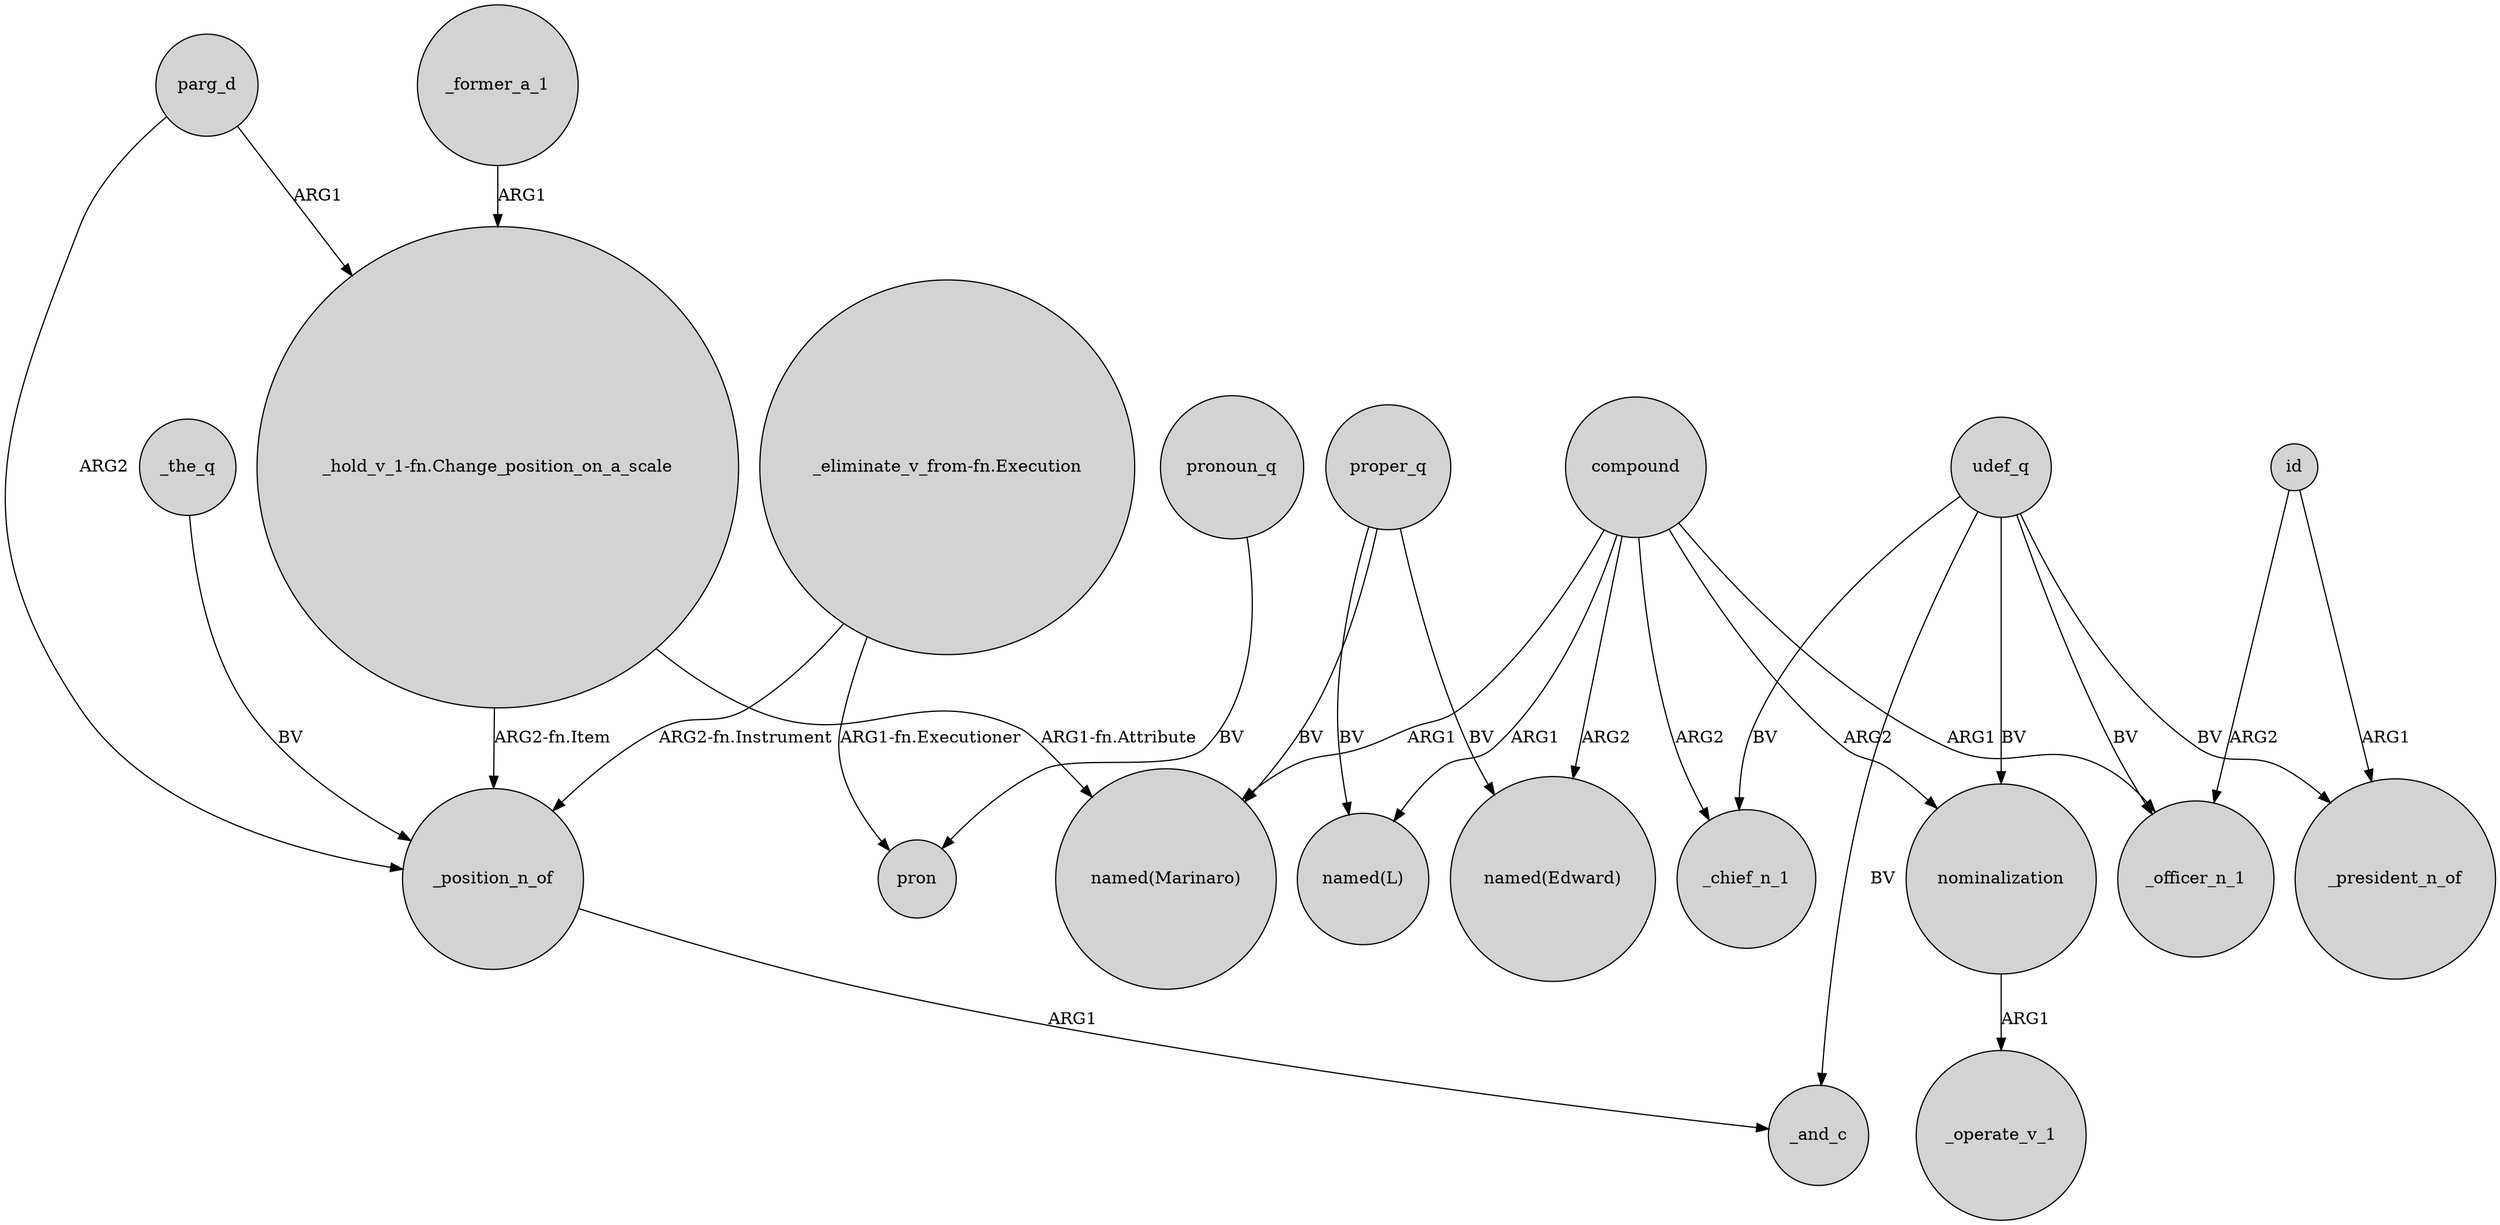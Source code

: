digraph {
	node [shape=circle style=filled]
	parg_d -> _position_n_of [label=ARG2]
	compound -> "named(Marinaro)" [label=ARG1]
	_the_q -> _position_n_of [label=BV]
	compound -> _chief_n_1 [label=ARG2]
	_position_n_of -> _and_c [label=ARG1]
	proper_q -> "named(Marinaro)" [label=BV]
	udef_q -> _chief_n_1 [label=BV]
	udef_q -> nominalization [label=BV]
	_former_a_1 -> "_hold_v_1-fn.Change_position_on_a_scale" [label=ARG1]
	nominalization -> _operate_v_1 [label=ARG1]
	compound -> "named(Edward)" [label=ARG2]
	"_hold_v_1-fn.Change_position_on_a_scale" -> "named(Marinaro)" [label="ARG1-fn.Attribute"]
	"_eliminate_v_from-fn.Execution" -> pron [label="ARG1-fn.Executioner"]
	udef_q -> _and_c [label=BV]
	compound -> nominalization [label=ARG2]
	pronoun_q -> pron [label=BV]
	"_eliminate_v_from-fn.Execution" -> _position_n_of [label="ARG2-fn.Instrument"]
	id -> _president_n_of [label=ARG1]
	compound -> _officer_n_1 [label=ARG1]
	udef_q -> _officer_n_1 [label=BV]
	proper_q -> "named(L)" [label=BV]
	proper_q -> "named(Edward)" [label=BV]
	compound -> "named(L)" [label=ARG1]
	udef_q -> _president_n_of [label=BV]
	id -> _officer_n_1 [label=ARG2]
	"_hold_v_1-fn.Change_position_on_a_scale" -> _position_n_of [label="ARG2-fn.Item"]
	parg_d -> "_hold_v_1-fn.Change_position_on_a_scale" [label=ARG1]
}
